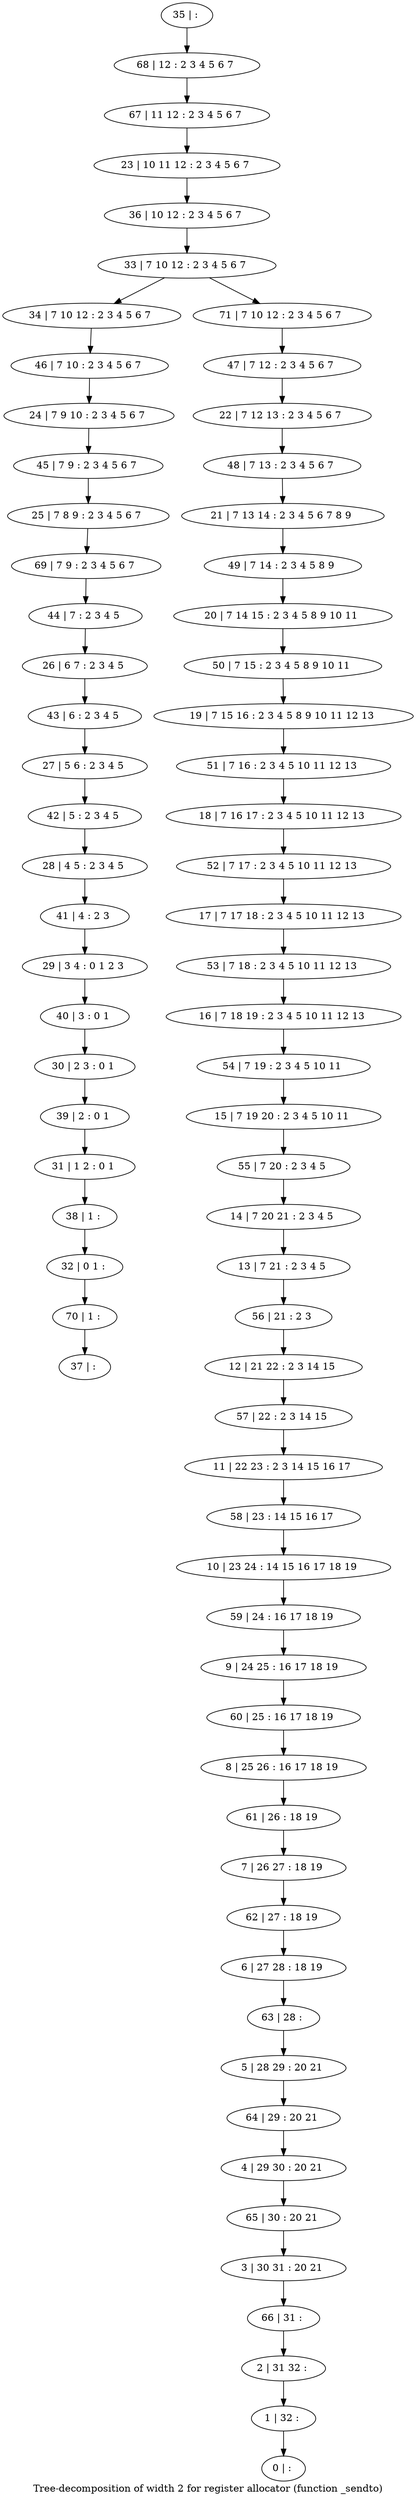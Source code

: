 digraph G {
graph [label="Tree-decomposition of width 2 for register allocator (function _sendto)"]
0[label="0 | : "];
1[label="1 | 32 : "];
2[label="2 | 31 32 : "];
3[label="3 | 30 31 : 20 21 "];
4[label="4 | 29 30 : 20 21 "];
5[label="5 | 28 29 : 20 21 "];
6[label="6 | 27 28 : 18 19 "];
7[label="7 | 26 27 : 18 19 "];
8[label="8 | 25 26 : 16 17 18 19 "];
9[label="9 | 24 25 : 16 17 18 19 "];
10[label="10 | 23 24 : 14 15 16 17 18 19 "];
11[label="11 | 22 23 : 2 3 14 15 16 17 "];
12[label="12 | 21 22 : 2 3 14 15 "];
13[label="13 | 7 21 : 2 3 4 5 "];
14[label="14 | 7 20 21 : 2 3 4 5 "];
15[label="15 | 7 19 20 : 2 3 4 5 10 11 "];
16[label="16 | 7 18 19 : 2 3 4 5 10 11 12 13 "];
17[label="17 | 7 17 18 : 2 3 4 5 10 11 12 13 "];
18[label="18 | 7 16 17 : 2 3 4 5 10 11 12 13 "];
19[label="19 | 7 15 16 : 2 3 4 5 8 9 10 11 12 13 "];
20[label="20 | 7 14 15 : 2 3 4 5 8 9 10 11 "];
21[label="21 | 7 13 14 : 2 3 4 5 6 7 8 9 "];
22[label="22 | 7 12 13 : 2 3 4 5 6 7 "];
23[label="23 | 10 11 12 : 2 3 4 5 6 7 "];
24[label="24 | 7 9 10 : 2 3 4 5 6 7 "];
25[label="25 | 7 8 9 : 2 3 4 5 6 7 "];
26[label="26 | 6 7 : 2 3 4 5 "];
27[label="27 | 5 6 : 2 3 4 5 "];
28[label="28 | 4 5 : 2 3 4 5 "];
29[label="29 | 3 4 : 0 1 2 3 "];
30[label="30 | 2 3 : 0 1 "];
31[label="31 | 1 2 : 0 1 "];
32[label="32 | 0 1 : "];
33[label="33 | 7 10 12 : 2 3 4 5 6 7 "];
34[label="34 | 7 10 12 : 2 3 4 5 6 7 "];
35[label="35 | : "];
36[label="36 | 10 12 : 2 3 4 5 6 7 "];
37[label="37 | : "];
38[label="38 | 1 : "];
39[label="39 | 2 : 0 1 "];
40[label="40 | 3 : 0 1 "];
41[label="41 | 4 : 2 3 "];
42[label="42 | 5 : 2 3 4 5 "];
43[label="43 | 6 : 2 3 4 5 "];
44[label="44 | 7 : 2 3 4 5 "];
45[label="45 | 7 9 : 2 3 4 5 6 7 "];
46[label="46 | 7 10 : 2 3 4 5 6 7 "];
47[label="47 | 7 12 : 2 3 4 5 6 7 "];
48[label="48 | 7 13 : 2 3 4 5 6 7 "];
49[label="49 | 7 14 : 2 3 4 5 8 9 "];
50[label="50 | 7 15 : 2 3 4 5 8 9 10 11 "];
51[label="51 | 7 16 : 2 3 4 5 10 11 12 13 "];
52[label="52 | 7 17 : 2 3 4 5 10 11 12 13 "];
53[label="53 | 7 18 : 2 3 4 5 10 11 12 13 "];
54[label="54 | 7 19 : 2 3 4 5 10 11 "];
55[label="55 | 7 20 : 2 3 4 5 "];
56[label="56 | 21 : 2 3 "];
57[label="57 | 22 : 2 3 14 15 "];
58[label="58 | 23 : 14 15 16 17 "];
59[label="59 | 24 : 16 17 18 19 "];
60[label="60 | 25 : 16 17 18 19 "];
61[label="61 | 26 : 18 19 "];
62[label="62 | 27 : 18 19 "];
63[label="63 | 28 : "];
64[label="64 | 29 : 20 21 "];
65[label="65 | 30 : 20 21 "];
66[label="66 | 31 : "];
67[label="67 | 11 12 : 2 3 4 5 6 7 "];
68[label="68 | 12 : 2 3 4 5 6 7 "];
69[label="69 | 7 9 : 2 3 4 5 6 7 "];
70[label="70 | 1 : "];
71[label="71 | 7 10 12 : 2 3 4 5 6 7 "];
38->32 ;
31->38 ;
39->31 ;
30->39 ;
40->30 ;
29->40 ;
41->29 ;
28->41 ;
42->28 ;
27->42 ;
43->27 ;
26->43 ;
44->26 ;
45->25 ;
24->45 ;
46->24 ;
34->46 ;
69->44 ;
25->69 ;
70->37 ;
32->70 ;
35->68 ;
68->67 ;
67->23 ;
23->36 ;
36->33 ;
47->22 ;
22->48 ;
48->21 ;
21->49 ;
49->20 ;
20->50 ;
50->19 ;
19->51 ;
51->18 ;
18->52 ;
52->17 ;
17->53 ;
53->16 ;
16->54 ;
54->15 ;
15->55 ;
55->14 ;
14->13 ;
13->56 ;
56->12 ;
12->57 ;
57->11 ;
11->58 ;
58->10 ;
10->59 ;
59->9 ;
9->60 ;
60->8 ;
8->61 ;
61->7 ;
7->62 ;
62->6 ;
6->63 ;
63->5 ;
5->64 ;
64->4 ;
4->65 ;
65->3 ;
3->66 ;
66->2 ;
2->1 ;
1->0 ;
71->47 ;
33->34 ;
33->71 ;
}

